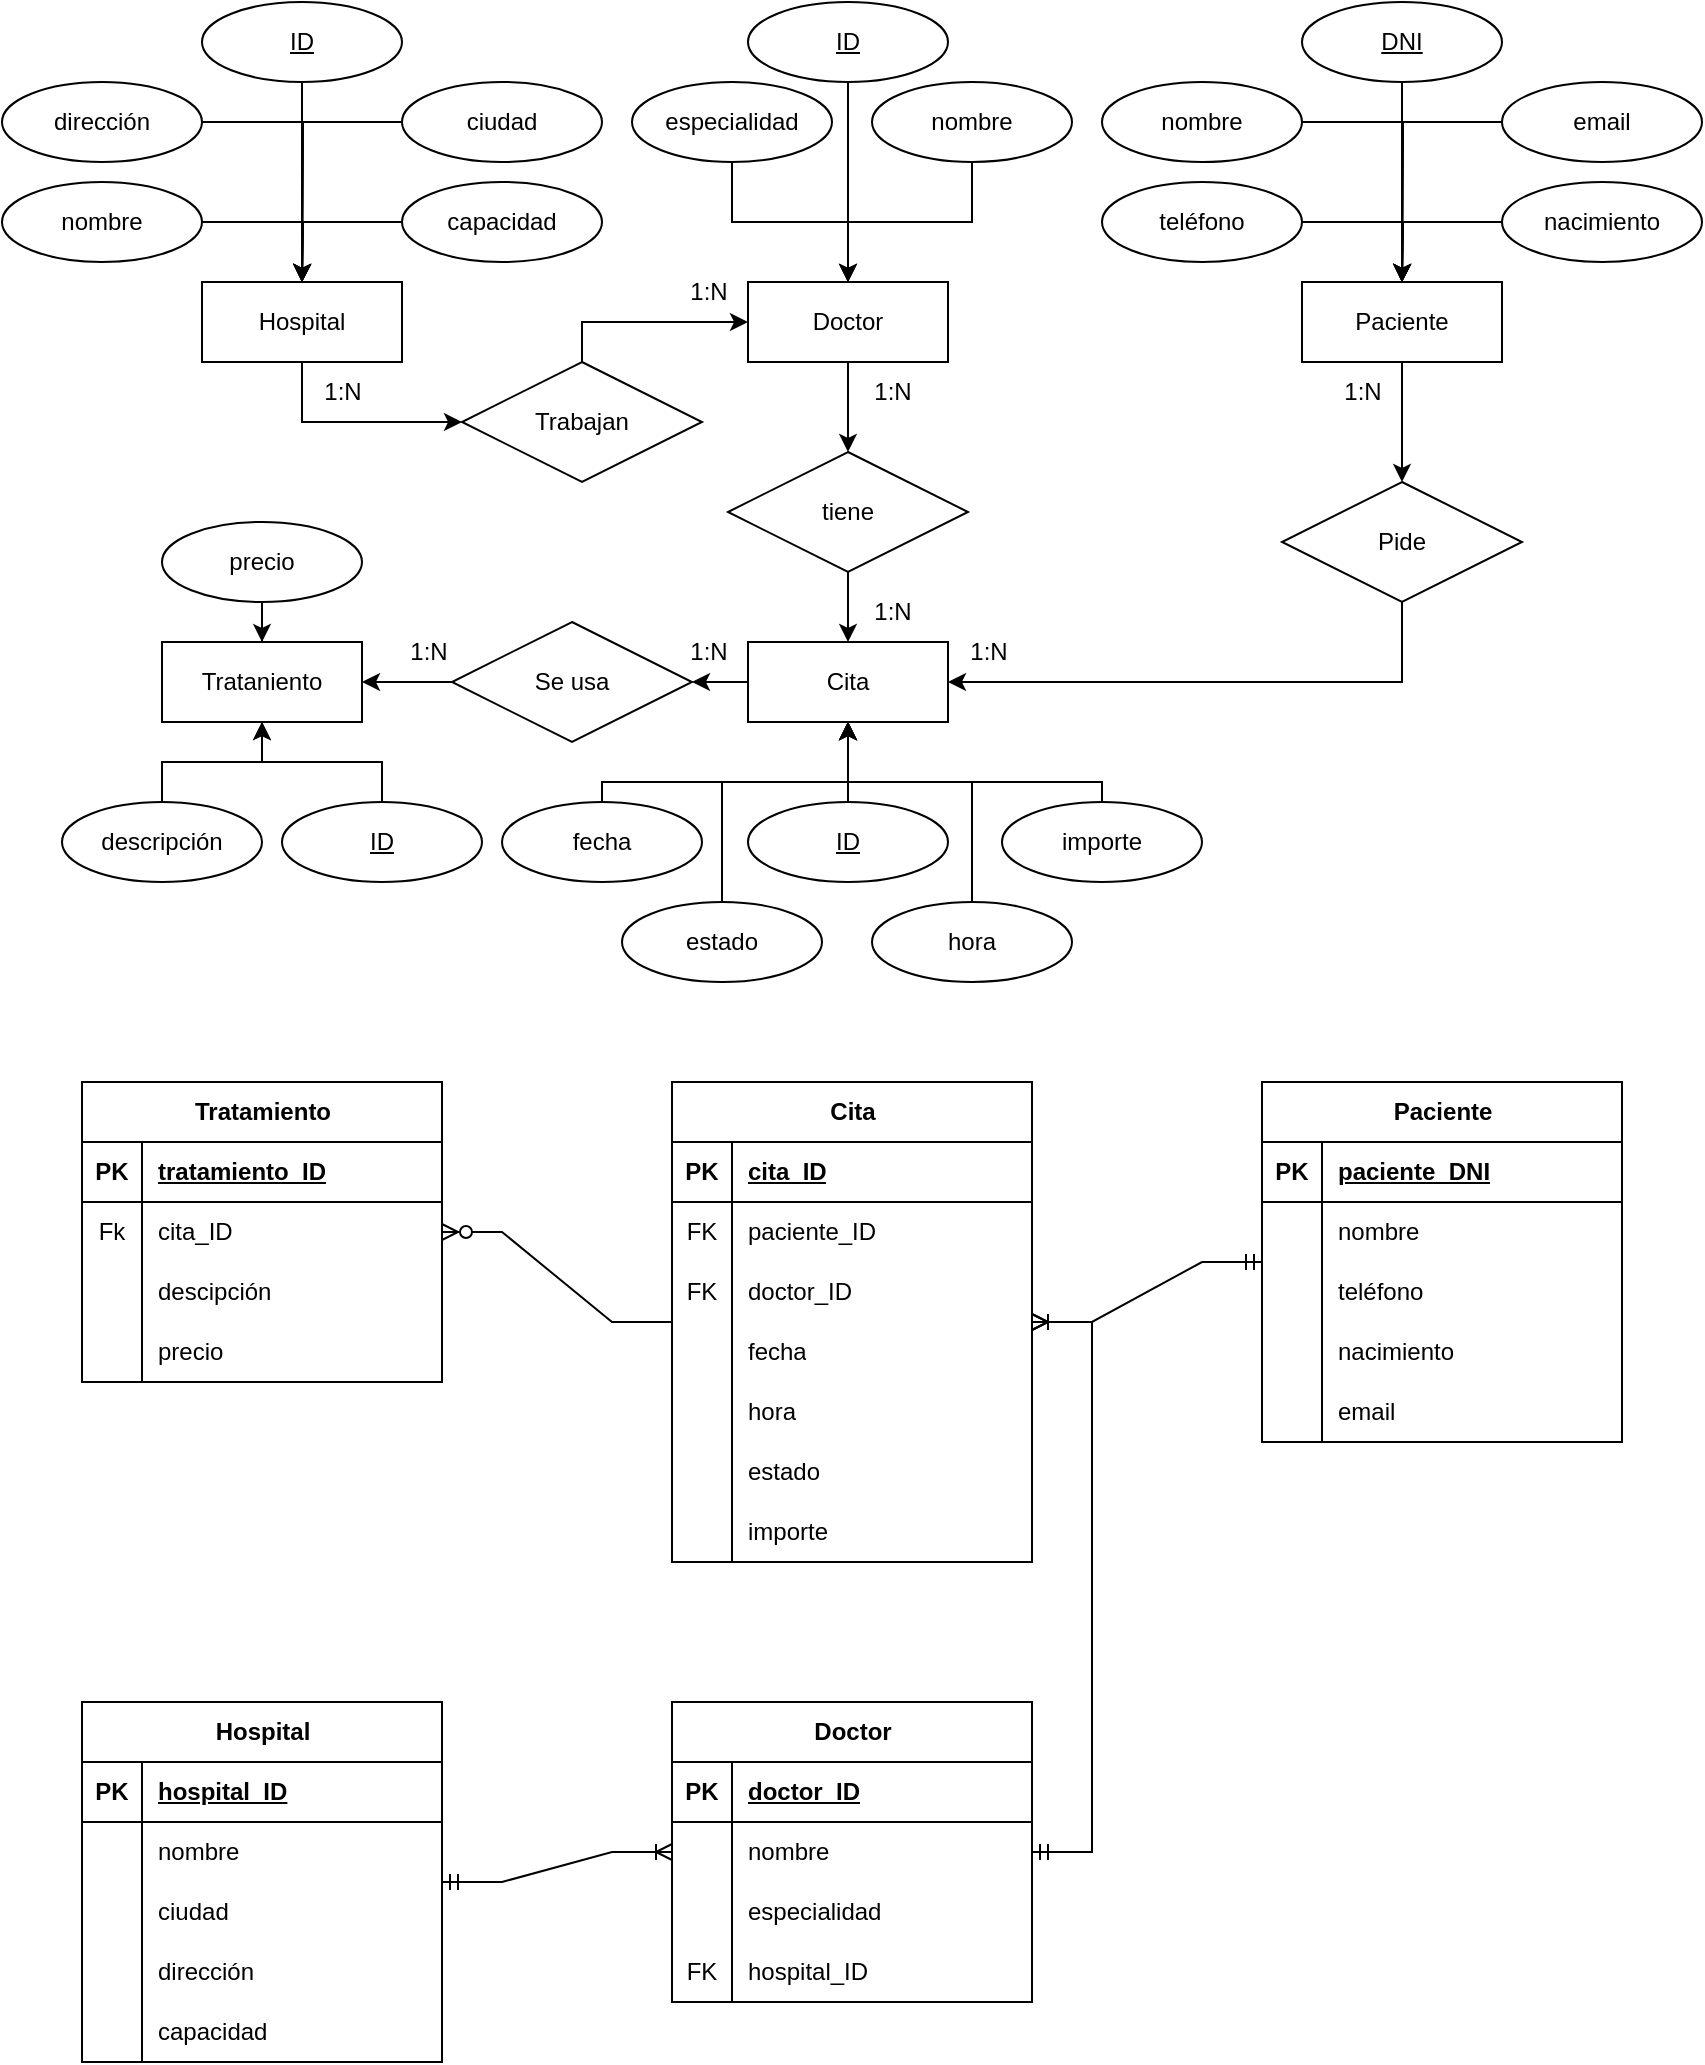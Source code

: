 <mxfile version="26.1.3">
  <diagram name="Page-1" id="IZyZ7xlEYgbQay3evwRT">
    <mxGraphModel dx="1434" dy="902" grid="1" gridSize="10" guides="1" tooltips="1" connect="1" arrows="1" fold="1" page="1" pageScale="1" pageWidth="850" pageHeight="1100" math="0" shadow="0">
      <root>
        <mxCell id="0" />
        <mxCell id="1" parent="0" />
        <mxCell id="gUEw2l19a9GKQYW1JDXM-43" style="edgeStyle=orthogonalEdgeStyle;rounded=0;orthogonalLoop=1;jettySize=auto;html=1;" edge="1" parent="1" source="gUEw2l19a9GKQYW1JDXM-2" target="gUEw2l19a9GKQYW1JDXM-41">
          <mxGeometry relative="1" as="geometry">
            <Array as="points">
              <mxPoint x="150" y="230" />
            </Array>
          </mxGeometry>
        </mxCell>
        <mxCell id="gUEw2l19a9GKQYW1JDXM-2" value="Hospital" style="whiteSpace=wrap;html=1;align=center;" vertex="1" parent="1">
          <mxGeometry x="100" y="160" width="100" height="40" as="geometry" />
        </mxCell>
        <mxCell id="gUEw2l19a9GKQYW1JDXM-13" style="edgeStyle=orthogonalEdgeStyle;rounded=0;orthogonalLoop=1;jettySize=auto;html=1;" edge="1" parent="1" source="gUEw2l19a9GKQYW1JDXM-5">
          <mxGeometry relative="1" as="geometry">
            <mxPoint x="150" y="160" as="targetPoint" />
          </mxGeometry>
        </mxCell>
        <mxCell id="gUEw2l19a9GKQYW1JDXM-5" value="capacidad" style="ellipse;whiteSpace=wrap;html=1;align=center;" vertex="1" parent="1">
          <mxGeometry x="200" y="110" width="100" height="40" as="geometry" />
        </mxCell>
        <mxCell id="gUEw2l19a9GKQYW1JDXM-11" style="edgeStyle=orthogonalEdgeStyle;rounded=0;orthogonalLoop=1;jettySize=auto;html=1;" edge="1" parent="1" source="gUEw2l19a9GKQYW1JDXM-6">
          <mxGeometry relative="1" as="geometry">
            <mxPoint x="150" y="160" as="targetPoint" />
          </mxGeometry>
        </mxCell>
        <mxCell id="gUEw2l19a9GKQYW1JDXM-6" value="dirección" style="ellipse;whiteSpace=wrap;html=1;align=center;" vertex="1" parent="1">
          <mxGeometry y="60" width="100" height="40" as="geometry" />
        </mxCell>
        <mxCell id="gUEw2l19a9GKQYW1JDXM-14" style="edgeStyle=orthogonalEdgeStyle;rounded=0;orthogonalLoop=1;jettySize=auto;html=1;" edge="1" parent="1" source="gUEw2l19a9GKQYW1JDXM-7">
          <mxGeometry relative="1" as="geometry">
            <mxPoint x="150" y="160" as="targetPoint" />
          </mxGeometry>
        </mxCell>
        <mxCell id="gUEw2l19a9GKQYW1JDXM-7" value="ciudad" style="ellipse;whiteSpace=wrap;html=1;align=center;" vertex="1" parent="1">
          <mxGeometry x="200" y="60" width="100" height="40" as="geometry" />
        </mxCell>
        <mxCell id="gUEw2l19a9GKQYW1JDXM-9" style="edgeStyle=orthogonalEdgeStyle;rounded=0;orthogonalLoop=1;jettySize=auto;html=1;" edge="1" parent="1" source="gUEw2l19a9GKQYW1JDXM-8" target="gUEw2l19a9GKQYW1JDXM-2">
          <mxGeometry relative="1" as="geometry" />
        </mxCell>
        <mxCell id="gUEw2l19a9GKQYW1JDXM-8" value="ID" style="ellipse;whiteSpace=wrap;html=1;align=center;fontStyle=4;" vertex="1" parent="1">
          <mxGeometry x="100" y="20" width="100" height="40" as="geometry" />
        </mxCell>
        <mxCell id="gUEw2l19a9GKQYW1JDXM-12" style="edgeStyle=orthogonalEdgeStyle;rounded=0;orthogonalLoop=1;jettySize=auto;html=1;" edge="1" parent="1" source="gUEw2l19a9GKQYW1JDXM-10">
          <mxGeometry relative="1" as="geometry">
            <mxPoint x="150" y="160" as="targetPoint" />
          </mxGeometry>
        </mxCell>
        <mxCell id="gUEw2l19a9GKQYW1JDXM-10" value="nombre" style="ellipse;whiteSpace=wrap;html=1;align=center;" vertex="1" parent="1">
          <mxGeometry y="110" width="100" height="40" as="geometry" />
        </mxCell>
        <mxCell id="gUEw2l19a9GKQYW1JDXM-110" style="edgeStyle=orthogonalEdgeStyle;rounded=0;orthogonalLoop=1;jettySize=auto;html=1;" edge="1" parent="1" source="gUEw2l19a9GKQYW1JDXM-15" target="gUEw2l19a9GKQYW1JDXM-96">
          <mxGeometry relative="1" as="geometry" />
        </mxCell>
        <mxCell id="gUEw2l19a9GKQYW1JDXM-15" value="Doctor" style="whiteSpace=wrap;html=1;align=center;" vertex="1" parent="1">
          <mxGeometry x="373" y="160" width="100" height="40" as="geometry" />
        </mxCell>
        <mxCell id="gUEw2l19a9GKQYW1JDXM-19" style="edgeStyle=orthogonalEdgeStyle;rounded=0;orthogonalLoop=1;jettySize=auto;html=1;" edge="1" parent="1" source="gUEw2l19a9GKQYW1JDXM-16" target="gUEw2l19a9GKQYW1JDXM-15">
          <mxGeometry relative="1" as="geometry" />
        </mxCell>
        <mxCell id="gUEw2l19a9GKQYW1JDXM-16" value="ID" style="ellipse;whiteSpace=wrap;html=1;align=center;fontStyle=4;" vertex="1" parent="1">
          <mxGeometry x="373" y="20" width="100" height="40" as="geometry" />
        </mxCell>
        <mxCell id="gUEw2l19a9GKQYW1JDXM-18" style="edgeStyle=orthogonalEdgeStyle;rounded=0;orthogonalLoop=1;jettySize=auto;html=1;" edge="1" parent="1" source="gUEw2l19a9GKQYW1JDXM-17" target="gUEw2l19a9GKQYW1JDXM-15">
          <mxGeometry relative="1" as="geometry" />
        </mxCell>
        <mxCell id="gUEw2l19a9GKQYW1JDXM-17" value="especialidad" style="ellipse;whiteSpace=wrap;html=1;align=center;" vertex="1" parent="1">
          <mxGeometry x="315" y="60" width="100" height="40" as="geometry" />
        </mxCell>
        <mxCell id="gUEw2l19a9GKQYW1JDXM-80" style="edgeStyle=orthogonalEdgeStyle;rounded=0;orthogonalLoop=1;jettySize=auto;html=1;" edge="1" parent="1" source="gUEw2l19a9GKQYW1JDXM-20" target="gUEw2l19a9GKQYW1JDXM-79">
          <mxGeometry relative="1" as="geometry" />
        </mxCell>
        <mxCell id="gUEw2l19a9GKQYW1JDXM-20" value="Paciente" style="whiteSpace=wrap;html=1;align=center;" vertex="1" parent="1">
          <mxGeometry x="650" y="160" width="100" height="40" as="geometry" />
        </mxCell>
        <mxCell id="gUEw2l19a9GKQYW1JDXM-27" style="edgeStyle=orthogonalEdgeStyle;rounded=0;orthogonalLoop=1;jettySize=auto;html=1;" edge="1" parent="1" source="gUEw2l19a9GKQYW1JDXM-21" target="gUEw2l19a9GKQYW1JDXM-20">
          <mxGeometry relative="1" as="geometry" />
        </mxCell>
        <mxCell id="gUEw2l19a9GKQYW1JDXM-21" value="DNI" style="ellipse;whiteSpace=wrap;html=1;align=center;fontStyle=4;" vertex="1" parent="1">
          <mxGeometry x="650" y="20" width="100" height="40" as="geometry" />
        </mxCell>
        <mxCell id="gUEw2l19a9GKQYW1JDXM-28" style="edgeStyle=orthogonalEdgeStyle;rounded=0;orthogonalLoop=1;jettySize=auto;html=1;" edge="1" parent="1" source="gUEw2l19a9GKQYW1JDXM-23">
          <mxGeometry relative="1" as="geometry">
            <mxPoint x="700" y="160" as="targetPoint" />
          </mxGeometry>
        </mxCell>
        <mxCell id="gUEw2l19a9GKQYW1JDXM-23" value="nombre" style="ellipse;whiteSpace=wrap;html=1;align=center;" vertex="1" parent="1">
          <mxGeometry x="550" y="60" width="100" height="40" as="geometry" />
        </mxCell>
        <mxCell id="gUEw2l19a9GKQYW1JDXM-30" style="edgeStyle=orthogonalEdgeStyle;rounded=0;orthogonalLoop=1;jettySize=auto;html=1;" edge="1" parent="1" source="gUEw2l19a9GKQYW1JDXM-24">
          <mxGeometry relative="1" as="geometry">
            <mxPoint x="700" y="160" as="targetPoint" />
          </mxGeometry>
        </mxCell>
        <mxCell id="gUEw2l19a9GKQYW1JDXM-24" value="teléfono" style="ellipse;whiteSpace=wrap;html=1;align=center;" vertex="1" parent="1">
          <mxGeometry x="550" y="110" width="100" height="40" as="geometry" />
        </mxCell>
        <mxCell id="gUEw2l19a9GKQYW1JDXM-32" style="edgeStyle=orthogonalEdgeStyle;rounded=0;orthogonalLoop=1;jettySize=auto;html=1;" edge="1" parent="1" source="gUEw2l19a9GKQYW1JDXM-25">
          <mxGeometry relative="1" as="geometry">
            <mxPoint x="700" y="160" as="targetPoint" />
          </mxGeometry>
        </mxCell>
        <mxCell id="gUEw2l19a9GKQYW1JDXM-25" value="email" style="ellipse;whiteSpace=wrap;html=1;align=center;" vertex="1" parent="1">
          <mxGeometry x="750" y="60" width="100" height="40" as="geometry" />
        </mxCell>
        <mxCell id="gUEw2l19a9GKQYW1JDXM-31" style="edgeStyle=orthogonalEdgeStyle;rounded=0;orthogonalLoop=1;jettySize=auto;html=1;" edge="1" parent="1" source="gUEw2l19a9GKQYW1JDXM-26">
          <mxGeometry relative="1" as="geometry">
            <mxPoint x="700" y="160" as="targetPoint" />
          </mxGeometry>
        </mxCell>
        <mxCell id="gUEw2l19a9GKQYW1JDXM-26" value="nacimiento" style="ellipse;whiteSpace=wrap;html=1;align=center;" vertex="1" parent="1">
          <mxGeometry x="750" y="110" width="100" height="40" as="geometry" />
        </mxCell>
        <mxCell id="gUEw2l19a9GKQYW1JDXM-36" value="1:N" style="text;html=1;align=center;verticalAlign=middle;resizable=0;points=[];autosize=1;strokeColor=none;fillColor=none;" vertex="1" parent="1">
          <mxGeometry x="660" y="200" width="40" height="30" as="geometry" />
        </mxCell>
        <mxCell id="gUEw2l19a9GKQYW1JDXM-37" value="1:N" style="text;html=1;align=center;verticalAlign=middle;resizable=0;points=[];autosize=1;strokeColor=none;fillColor=none;" vertex="1" parent="1">
          <mxGeometry x="425" y="200" width="40" height="30" as="geometry" />
        </mxCell>
        <mxCell id="gUEw2l19a9GKQYW1JDXM-44" style="edgeStyle=orthogonalEdgeStyle;rounded=0;orthogonalLoop=1;jettySize=auto;html=1;" edge="1" parent="1" source="gUEw2l19a9GKQYW1JDXM-41" target="gUEw2l19a9GKQYW1JDXM-15">
          <mxGeometry relative="1" as="geometry">
            <Array as="points">
              <mxPoint x="290" y="180" />
            </Array>
          </mxGeometry>
        </mxCell>
        <mxCell id="gUEw2l19a9GKQYW1JDXM-41" value="Trabajan" style="shape=rhombus;perimeter=rhombusPerimeter;whiteSpace=wrap;html=1;align=center;" vertex="1" parent="1">
          <mxGeometry x="230" y="200" width="120" height="60" as="geometry" />
        </mxCell>
        <mxCell id="gUEw2l19a9GKQYW1JDXM-45" value="1:N" style="text;html=1;align=center;verticalAlign=middle;resizable=0;points=[];autosize=1;strokeColor=none;fillColor=none;" vertex="1" parent="1">
          <mxGeometry x="150" y="200" width="40" height="30" as="geometry" />
        </mxCell>
        <mxCell id="gUEw2l19a9GKQYW1JDXM-46" value="1:N" style="text;html=1;align=center;verticalAlign=middle;resizable=0;points=[];autosize=1;strokeColor=none;fillColor=none;" vertex="1" parent="1">
          <mxGeometry x="333" y="150" width="40" height="30" as="geometry" />
        </mxCell>
        <mxCell id="gUEw2l19a9GKQYW1JDXM-105" style="edgeStyle=orthogonalEdgeStyle;rounded=0;orthogonalLoop=1;jettySize=auto;html=1;" edge="1" parent="1" source="gUEw2l19a9GKQYW1JDXM-47" target="gUEw2l19a9GKQYW1JDXM-62">
          <mxGeometry relative="1" as="geometry">
            <Array as="points">
              <mxPoint x="300" y="410" />
              <mxPoint x="423" y="410" />
            </Array>
          </mxGeometry>
        </mxCell>
        <mxCell id="gUEw2l19a9GKQYW1JDXM-47" value="fecha" style="ellipse;whiteSpace=wrap;html=1;align=center;" vertex="1" parent="1">
          <mxGeometry x="250" y="420.0" width="100" height="40" as="geometry" />
        </mxCell>
        <mxCell id="gUEw2l19a9GKQYW1JDXM-107" style="edgeStyle=orthogonalEdgeStyle;rounded=0;orthogonalLoop=1;jettySize=auto;html=1;" edge="1" parent="1" source="gUEw2l19a9GKQYW1JDXM-51" target="gUEw2l19a9GKQYW1JDXM-62">
          <mxGeometry relative="1" as="geometry">
            <Array as="points">
              <mxPoint x="485" y="410" />
              <mxPoint x="423" y="410" />
            </Array>
          </mxGeometry>
        </mxCell>
        <mxCell id="gUEw2l19a9GKQYW1JDXM-51" value="hora" style="ellipse;whiteSpace=wrap;html=1;align=center;" vertex="1" parent="1">
          <mxGeometry x="435" y="470.0" width="100" height="40" as="geometry" />
        </mxCell>
        <mxCell id="gUEw2l19a9GKQYW1JDXM-108" style="edgeStyle=orthogonalEdgeStyle;rounded=0;orthogonalLoop=1;jettySize=auto;html=1;" edge="1" parent="1" source="gUEw2l19a9GKQYW1JDXM-53" target="gUEw2l19a9GKQYW1JDXM-62">
          <mxGeometry relative="1" as="geometry">
            <Array as="points">
              <mxPoint x="360" y="410" />
              <mxPoint x="423" y="410" />
            </Array>
          </mxGeometry>
        </mxCell>
        <mxCell id="gUEw2l19a9GKQYW1JDXM-53" value="estado" style="ellipse;whiteSpace=wrap;html=1;align=center;" vertex="1" parent="1">
          <mxGeometry x="310" y="470.0" width="100" height="40" as="geometry" />
        </mxCell>
        <mxCell id="gUEw2l19a9GKQYW1JDXM-104" style="edgeStyle=orthogonalEdgeStyle;rounded=0;orthogonalLoop=1;jettySize=auto;html=1;" edge="1" parent="1" source="gUEw2l19a9GKQYW1JDXM-55" target="gUEw2l19a9GKQYW1JDXM-62">
          <mxGeometry relative="1" as="geometry" />
        </mxCell>
        <mxCell id="gUEw2l19a9GKQYW1JDXM-55" value="ID" style="ellipse;whiteSpace=wrap;html=1;align=center;fontStyle=4;" vertex="1" parent="1">
          <mxGeometry x="373" y="420.0" width="100" height="40" as="geometry" />
        </mxCell>
        <mxCell id="gUEw2l19a9GKQYW1JDXM-106" style="edgeStyle=orthogonalEdgeStyle;rounded=0;orthogonalLoop=1;jettySize=auto;html=1;" edge="1" parent="1" source="gUEw2l19a9GKQYW1JDXM-56" target="gUEw2l19a9GKQYW1JDXM-62">
          <mxGeometry relative="1" as="geometry">
            <Array as="points">
              <mxPoint x="550" y="410" />
              <mxPoint x="423" y="410" />
            </Array>
          </mxGeometry>
        </mxCell>
        <mxCell id="gUEw2l19a9GKQYW1JDXM-56" value="importe" style="ellipse;whiteSpace=wrap;html=1;align=center;" vertex="1" parent="1">
          <mxGeometry x="500" y="420.0" width="100" height="40" as="geometry" />
        </mxCell>
        <mxCell id="gUEw2l19a9GKQYW1JDXM-87" style="edgeStyle=orthogonalEdgeStyle;rounded=0;orthogonalLoop=1;jettySize=auto;html=1;entryX=1;entryY=0.5;entryDx=0;entryDy=0;" edge="1" parent="1" source="gUEw2l19a9GKQYW1JDXM-62" target="gUEw2l19a9GKQYW1JDXM-86">
          <mxGeometry relative="1" as="geometry" />
        </mxCell>
        <mxCell id="gUEw2l19a9GKQYW1JDXM-62" value="Cita" style="whiteSpace=wrap;html=1;align=center;" vertex="1" parent="1">
          <mxGeometry x="373" y="340.0" width="100" height="40" as="geometry" />
        </mxCell>
        <mxCell id="gUEw2l19a9GKQYW1JDXM-68" style="edgeStyle=orthogonalEdgeStyle;rounded=0;orthogonalLoop=1;jettySize=auto;html=1;exitX=0.5;exitY=1;exitDx=0;exitDy=0;" edge="1" parent="1" source="gUEw2l19a9GKQYW1JDXM-53" target="gUEw2l19a9GKQYW1JDXM-53">
          <mxGeometry relative="1" as="geometry" />
        </mxCell>
        <mxCell id="gUEw2l19a9GKQYW1JDXM-73" value="Trataniento" style="whiteSpace=wrap;html=1;align=center;" vertex="1" parent="1">
          <mxGeometry x="80" y="340" width="100" height="40" as="geometry" />
        </mxCell>
        <mxCell id="gUEw2l19a9GKQYW1JDXM-77" style="edgeStyle=orthogonalEdgeStyle;rounded=0;orthogonalLoop=1;jettySize=auto;html=1;" edge="1" parent="1" source="gUEw2l19a9GKQYW1JDXM-74" target="gUEw2l19a9GKQYW1JDXM-73">
          <mxGeometry relative="1" as="geometry" />
        </mxCell>
        <mxCell id="gUEw2l19a9GKQYW1JDXM-74" value="descripción" style="ellipse;whiteSpace=wrap;html=1;align=center;" vertex="1" parent="1">
          <mxGeometry x="30" y="420" width="100" height="40" as="geometry" />
        </mxCell>
        <mxCell id="gUEw2l19a9GKQYW1JDXM-78" style="edgeStyle=orthogonalEdgeStyle;rounded=0;orthogonalLoop=1;jettySize=auto;html=1;" edge="1" parent="1" source="gUEw2l19a9GKQYW1JDXM-75" target="gUEw2l19a9GKQYW1JDXM-73">
          <mxGeometry relative="1" as="geometry" />
        </mxCell>
        <mxCell id="gUEw2l19a9GKQYW1JDXM-75" value="precio" style="ellipse;whiteSpace=wrap;html=1;align=center;" vertex="1" parent="1">
          <mxGeometry x="80" y="280" width="100" height="40" as="geometry" />
        </mxCell>
        <mxCell id="gUEw2l19a9GKQYW1JDXM-94" style="edgeStyle=orthogonalEdgeStyle;rounded=0;orthogonalLoop=1;jettySize=auto;html=1;" edge="1" parent="1" source="gUEw2l19a9GKQYW1JDXM-79" target="gUEw2l19a9GKQYW1JDXM-62">
          <mxGeometry relative="1" as="geometry">
            <Array as="points">
              <mxPoint x="700" y="360" />
            </Array>
          </mxGeometry>
        </mxCell>
        <mxCell id="gUEw2l19a9GKQYW1JDXM-79" value="Pide" style="shape=rhombus;perimeter=rhombusPerimeter;whiteSpace=wrap;html=1;align=center;" vertex="1" parent="1">
          <mxGeometry x="640" y="260" width="120" height="60" as="geometry" />
        </mxCell>
        <mxCell id="gUEw2l19a9GKQYW1JDXM-92" style="edgeStyle=orthogonalEdgeStyle;rounded=0;orthogonalLoop=1;jettySize=auto;html=1;" edge="1" parent="1" source="gUEw2l19a9GKQYW1JDXM-86" target="gUEw2l19a9GKQYW1JDXM-73">
          <mxGeometry relative="1" as="geometry" />
        </mxCell>
        <mxCell id="gUEw2l19a9GKQYW1JDXM-86" value="Se usa" style="shape=rhombus;perimeter=rhombusPerimeter;whiteSpace=wrap;html=1;align=center;" vertex="1" parent="1">
          <mxGeometry x="225" y="330" width="120" height="60" as="geometry" />
        </mxCell>
        <mxCell id="gUEw2l19a9GKQYW1JDXM-89" value="1:N" style="text;html=1;align=center;verticalAlign=middle;resizable=0;points=[];autosize=1;strokeColor=none;fillColor=none;" vertex="1" parent="1">
          <mxGeometry x="333" y="330" width="40" height="30" as="geometry" />
        </mxCell>
        <mxCell id="gUEw2l19a9GKQYW1JDXM-90" value="1:N" style="text;html=1;align=center;verticalAlign=middle;resizable=0;points=[];autosize=1;strokeColor=none;fillColor=none;" vertex="1" parent="1">
          <mxGeometry x="193" y="330" width="40" height="30" as="geometry" />
        </mxCell>
        <mxCell id="gUEw2l19a9GKQYW1JDXM-102" style="edgeStyle=orthogonalEdgeStyle;rounded=0;orthogonalLoop=1;jettySize=auto;html=1;" edge="1" parent="1" source="gUEw2l19a9GKQYW1JDXM-96" target="gUEw2l19a9GKQYW1JDXM-62">
          <mxGeometry relative="1" as="geometry" />
        </mxCell>
        <mxCell id="gUEw2l19a9GKQYW1JDXM-96" value="tiene" style="shape=rhombus;perimeter=rhombusPerimeter;whiteSpace=wrap;html=1;align=center;" vertex="1" parent="1">
          <mxGeometry x="363" y="245" width="120" height="60" as="geometry" />
        </mxCell>
        <mxCell id="gUEw2l19a9GKQYW1JDXM-100" value="1:N" style="text;html=1;align=center;verticalAlign=middle;resizable=0;points=[];autosize=1;strokeColor=none;fillColor=none;" vertex="1" parent="1">
          <mxGeometry x="425" y="310" width="40" height="30" as="geometry" />
        </mxCell>
        <mxCell id="gUEw2l19a9GKQYW1JDXM-112" value="1:N" style="text;html=1;align=center;verticalAlign=middle;resizable=0;points=[];autosize=1;strokeColor=none;fillColor=none;" vertex="1" parent="1">
          <mxGeometry x="473" y="330" width="40" height="30" as="geometry" />
        </mxCell>
        <mxCell id="gUEw2l19a9GKQYW1JDXM-113" value="Hospital" style="shape=table;startSize=30;container=1;collapsible=1;childLayout=tableLayout;fixedRows=1;rowLines=0;fontStyle=1;align=center;resizeLast=1;html=1;" vertex="1" parent="1">
          <mxGeometry x="40" y="870" width="180" height="180" as="geometry" />
        </mxCell>
        <mxCell id="gUEw2l19a9GKQYW1JDXM-114" value="" style="shape=tableRow;horizontal=0;startSize=0;swimlaneHead=0;swimlaneBody=0;fillColor=none;collapsible=0;dropTarget=0;points=[[0,0.5],[1,0.5]];portConstraint=eastwest;top=0;left=0;right=0;bottom=1;" vertex="1" parent="gUEw2l19a9GKQYW1JDXM-113">
          <mxGeometry y="30" width="180" height="30" as="geometry" />
        </mxCell>
        <mxCell id="gUEw2l19a9GKQYW1JDXM-115" value="PK" style="shape=partialRectangle;connectable=0;fillColor=none;top=0;left=0;bottom=0;right=0;fontStyle=1;overflow=hidden;whiteSpace=wrap;html=1;" vertex="1" parent="gUEw2l19a9GKQYW1JDXM-114">
          <mxGeometry width="30" height="30" as="geometry">
            <mxRectangle width="30" height="30" as="alternateBounds" />
          </mxGeometry>
        </mxCell>
        <mxCell id="gUEw2l19a9GKQYW1JDXM-116" value="hospital_ID" style="shape=partialRectangle;connectable=0;fillColor=none;top=0;left=0;bottom=0;right=0;align=left;spacingLeft=6;fontStyle=5;overflow=hidden;whiteSpace=wrap;html=1;" vertex="1" parent="gUEw2l19a9GKQYW1JDXM-114">
          <mxGeometry x="30" width="150" height="30" as="geometry">
            <mxRectangle width="150" height="30" as="alternateBounds" />
          </mxGeometry>
        </mxCell>
        <mxCell id="gUEw2l19a9GKQYW1JDXM-117" value="" style="shape=tableRow;horizontal=0;startSize=0;swimlaneHead=0;swimlaneBody=0;fillColor=none;collapsible=0;dropTarget=0;points=[[0,0.5],[1,0.5]];portConstraint=eastwest;top=0;left=0;right=0;bottom=0;" vertex="1" parent="gUEw2l19a9GKQYW1JDXM-113">
          <mxGeometry y="60" width="180" height="30" as="geometry" />
        </mxCell>
        <mxCell id="gUEw2l19a9GKQYW1JDXM-118" value="" style="shape=partialRectangle;connectable=0;fillColor=none;top=0;left=0;bottom=0;right=0;editable=1;overflow=hidden;whiteSpace=wrap;html=1;" vertex="1" parent="gUEw2l19a9GKQYW1JDXM-117">
          <mxGeometry width="30" height="30" as="geometry">
            <mxRectangle width="30" height="30" as="alternateBounds" />
          </mxGeometry>
        </mxCell>
        <mxCell id="gUEw2l19a9GKQYW1JDXM-119" value="nombre" style="shape=partialRectangle;connectable=0;fillColor=none;top=0;left=0;bottom=0;right=0;align=left;spacingLeft=6;overflow=hidden;whiteSpace=wrap;html=1;" vertex="1" parent="gUEw2l19a9GKQYW1JDXM-117">
          <mxGeometry x="30" width="150" height="30" as="geometry">
            <mxRectangle width="150" height="30" as="alternateBounds" />
          </mxGeometry>
        </mxCell>
        <mxCell id="gUEw2l19a9GKQYW1JDXM-120" value="" style="shape=tableRow;horizontal=0;startSize=0;swimlaneHead=0;swimlaneBody=0;fillColor=none;collapsible=0;dropTarget=0;points=[[0,0.5],[1,0.5]];portConstraint=eastwest;top=0;left=0;right=0;bottom=0;" vertex="1" parent="gUEw2l19a9GKQYW1JDXM-113">
          <mxGeometry y="90" width="180" height="30" as="geometry" />
        </mxCell>
        <mxCell id="gUEw2l19a9GKQYW1JDXM-121" value="" style="shape=partialRectangle;connectable=0;fillColor=none;top=0;left=0;bottom=0;right=0;editable=1;overflow=hidden;whiteSpace=wrap;html=1;" vertex="1" parent="gUEw2l19a9GKQYW1JDXM-120">
          <mxGeometry width="30" height="30" as="geometry">
            <mxRectangle width="30" height="30" as="alternateBounds" />
          </mxGeometry>
        </mxCell>
        <mxCell id="gUEw2l19a9GKQYW1JDXM-122" value="ciudad" style="shape=partialRectangle;connectable=0;fillColor=none;top=0;left=0;bottom=0;right=0;align=left;spacingLeft=6;overflow=hidden;whiteSpace=wrap;html=1;" vertex="1" parent="gUEw2l19a9GKQYW1JDXM-120">
          <mxGeometry x="30" width="150" height="30" as="geometry">
            <mxRectangle width="150" height="30" as="alternateBounds" />
          </mxGeometry>
        </mxCell>
        <mxCell id="gUEw2l19a9GKQYW1JDXM-123" value="" style="shape=tableRow;horizontal=0;startSize=0;swimlaneHead=0;swimlaneBody=0;fillColor=none;collapsible=0;dropTarget=0;points=[[0,0.5],[1,0.5]];portConstraint=eastwest;top=0;left=0;right=0;bottom=0;" vertex="1" parent="gUEw2l19a9GKQYW1JDXM-113">
          <mxGeometry y="120" width="180" height="30" as="geometry" />
        </mxCell>
        <mxCell id="gUEw2l19a9GKQYW1JDXM-124" value="" style="shape=partialRectangle;connectable=0;fillColor=none;top=0;left=0;bottom=0;right=0;editable=1;overflow=hidden;whiteSpace=wrap;html=1;" vertex="1" parent="gUEw2l19a9GKQYW1JDXM-123">
          <mxGeometry width="30" height="30" as="geometry">
            <mxRectangle width="30" height="30" as="alternateBounds" />
          </mxGeometry>
        </mxCell>
        <mxCell id="gUEw2l19a9GKQYW1JDXM-125" value="dirección" style="shape=partialRectangle;connectable=0;fillColor=none;top=0;left=0;bottom=0;right=0;align=left;spacingLeft=6;overflow=hidden;whiteSpace=wrap;html=1;" vertex="1" parent="gUEw2l19a9GKQYW1JDXM-123">
          <mxGeometry x="30" width="150" height="30" as="geometry">
            <mxRectangle width="150" height="30" as="alternateBounds" />
          </mxGeometry>
        </mxCell>
        <mxCell id="gUEw2l19a9GKQYW1JDXM-183" style="shape=tableRow;horizontal=0;startSize=0;swimlaneHead=0;swimlaneBody=0;fillColor=none;collapsible=0;dropTarget=0;points=[[0,0.5],[1,0.5]];portConstraint=eastwest;top=0;left=0;right=0;bottom=0;" vertex="1" parent="gUEw2l19a9GKQYW1JDXM-113">
          <mxGeometry y="150" width="180" height="30" as="geometry" />
        </mxCell>
        <mxCell id="gUEw2l19a9GKQYW1JDXM-184" style="shape=partialRectangle;connectable=0;fillColor=none;top=0;left=0;bottom=0;right=0;editable=1;overflow=hidden;whiteSpace=wrap;html=1;" vertex="1" parent="gUEw2l19a9GKQYW1JDXM-183">
          <mxGeometry width="30" height="30" as="geometry">
            <mxRectangle width="30" height="30" as="alternateBounds" />
          </mxGeometry>
        </mxCell>
        <mxCell id="gUEw2l19a9GKQYW1JDXM-185" value="capacidad" style="shape=partialRectangle;connectable=0;fillColor=none;top=0;left=0;bottom=0;right=0;align=left;spacingLeft=6;overflow=hidden;whiteSpace=wrap;html=1;" vertex="1" parent="gUEw2l19a9GKQYW1JDXM-183">
          <mxGeometry x="30" width="150" height="30" as="geometry">
            <mxRectangle width="150" height="30" as="alternateBounds" />
          </mxGeometry>
        </mxCell>
        <mxCell id="gUEw2l19a9GKQYW1JDXM-127" value="Doctor" style="shape=table;startSize=30;container=1;collapsible=1;childLayout=tableLayout;fixedRows=1;rowLines=0;fontStyle=1;align=center;resizeLast=1;html=1;" vertex="1" parent="1">
          <mxGeometry x="335" y="870" width="180" height="150" as="geometry" />
        </mxCell>
        <mxCell id="gUEw2l19a9GKQYW1JDXM-128" value="" style="shape=tableRow;horizontal=0;startSize=0;swimlaneHead=0;swimlaneBody=0;fillColor=none;collapsible=0;dropTarget=0;points=[[0,0.5],[1,0.5]];portConstraint=eastwest;top=0;left=0;right=0;bottom=1;" vertex="1" parent="gUEw2l19a9GKQYW1JDXM-127">
          <mxGeometry y="30" width="180" height="30" as="geometry" />
        </mxCell>
        <mxCell id="gUEw2l19a9GKQYW1JDXM-129" value="PK" style="shape=partialRectangle;connectable=0;fillColor=none;top=0;left=0;bottom=0;right=0;fontStyle=1;overflow=hidden;whiteSpace=wrap;html=1;" vertex="1" parent="gUEw2l19a9GKQYW1JDXM-128">
          <mxGeometry width="30" height="30" as="geometry">
            <mxRectangle width="30" height="30" as="alternateBounds" />
          </mxGeometry>
        </mxCell>
        <mxCell id="gUEw2l19a9GKQYW1JDXM-130" value="doctor_ID" style="shape=partialRectangle;connectable=0;fillColor=none;top=0;left=0;bottom=0;right=0;align=left;spacingLeft=6;fontStyle=5;overflow=hidden;whiteSpace=wrap;html=1;" vertex="1" parent="gUEw2l19a9GKQYW1JDXM-128">
          <mxGeometry x="30" width="150" height="30" as="geometry">
            <mxRectangle width="150" height="30" as="alternateBounds" />
          </mxGeometry>
        </mxCell>
        <mxCell id="gUEw2l19a9GKQYW1JDXM-131" value="" style="shape=tableRow;horizontal=0;startSize=0;swimlaneHead=0;swimlaneBody=0;fillColor=none;collapsible=0;dropTarget=0;points=[[0,0.5],[1,0.5]];portConstraint=eastwest;top=0;left=0;right=0;bottom=0;" vertex="1" parent="gUEw2l19a9GKQYW1JDXM-127">
          <mxGeometry y="60" width="180" height="30" as="geometry" />
        </mxCell>
        <mxCell id="gUEw2l19a9GKQYW1JDXM-132" value="" style="shape=partialRectangle;connectable=0;fillColor=none;top=0;left=0;bottom=0;right=0;editable=1;overflow=hidden;whiteSpace=wrap;html=1;" vertex="1" parent="gUEw2l19a9GKQYW1JDXM-131">
          <mxGeometry width="30" height="30" as="geometry">
            <mxRectangle width="30" height="30" as="alternateBounds" />
          </mxGeometry>
        </mxCell>
        <mxCell id="gUEw2l19a9GKQYW1JDXM-133" value="nombre" style="shape=partialRectangle;connectable=0;fillColor=none;top=0;left=0;bottom=0;right=0;align=left;spacingLeft=6;overflow=hidden;whiteSpace=wrap;html=1;" vertex="1" parent="gUEw2l19a9GKQYW1JDXM-131">
          <mxGeometry x="30" width="150" height="30" as="geometry">
            <mxRectangle width="150" height="30" as="alternateBounds" />
          </mxGeometry>
        </mxCell>
        <mxCell id="gUEw2l19a9GKQYW1JDXM-134" value="" style="shape=tableRow;horizontal=0;startSize=0;swimlaneHead=0;swimlaneBody=0;fillColor=none;collapsible=0;dropTarget=0;points=[[0,0.5],[1,0.5]];portConstraint=eastwest;top=0;left=0;right=0;bottom=0;" vertex="1" parent="gUEw2l19a9GKQYW1JDXM-127">
          <mxGeometry y="90" width="180" height="30" as="geometry" />
        </mxCell>
        <mxCell id="gUEw2l19a9GKQYW1JDXM-135" value="" style="shape=partialRectangle;connectable=0;fillColor=none;top=0;left=0;bottom=0;right=0;editable=1;overflow=hidden;whiteSpace=wrap;html=1;" vertex="1" parent="gUEw2l19a9GKQYW1JDXM-134">
          <mxGeometry width="30" height="30" as="geometry">
            <mxRectangle width="30" height="30" as="alternateBounds" />
          </mxGeometry>
        </mxCell>
        <mxCell id="gUEw2l19a9GKQYW1JDXM-136" value="especialidad" style="shape=partialRectangle;connectable=0;fillColor=none;top=0;left=0;bottom=0;right=0;align=left;spacingLeft=6;overflow=hidden;whiteSpace=wrap;html=1;" vertex="1" parent="gUEw2l19a9GKQYW1JDXM-134">
          <mxGeometry x="30" width="150" height="30" as="geometry">
            <mxRectangle width="150" height="30" as="alternateBounds" />
          </mxGeometry>
        </mxCell>
        <mxCell id="gUEw2l19a9GKQYW1JDXM-137" value="" style="shape=tableRow;horizontal=0;startSize=0;swimlaneHead=0;swimlaneBody=0;fillColor=none;collapsible=0;dropTarget=0;points=[[0,0.5],[1,0.5]];portConstraint=eastwest;top=0;left=0;right=0;bottom=0;" vertex="1" parent="gUEw2l19a9GKQYW1JDXM-127">
          <mxGeometry y="120" width="180" height="30" as="geometry" />
        </mxCell>
        <mxCell id="gUEw2l19a9GKQYW1JDXM-138" value="FK" style="shape=partialRectangle;connectable=0;fillColor=none;top=0;left=0;bottom=0;right=0;editable=1;overflow=hidden;whiteSpace=wrap;html=1;" vertex="1" parent="gUEw2l19a9GKQYW1JDXM-137">
          <mxGeometry width="30" height="30" as="geometry">
            <mxRectangle width="30" height="30" as="alternateBounds" />
          </mxGeometry>
        </mxCell>
        <mxCell id="gUEw2l19a9GKQYW1JDXM-139" value="hospital_ID" style="shape=partialRectangle;connectable=0;fillColor=none;top=0;left=0;bottom=0;right=0;align=left;spacingLeft=6;overflow=hidden;whiteSpace=wrap;html=1;" vertex="1" parent="gUEw2l19a9GKQYW1JDXM-137">
          <mxGeometry x="30" width="150" height="30" as="geometry">
            <mxRectangle width="150" height="30" as="alternateBounds" />
          </mxGeometry>
        </mxCell>
        <mxCell id="gUEw2l19a9GKQYW1JDXM-142" style="edgeStyle=orthogonalEdgeStyle;rounded=0;orthogonalLoop=1;jettySize=auto;html=1;" edge="1" parent="1" source="gUEw2l19a9GKQYW1JDXM-141" target="gUEw2l19a9GKQYW1JDXM-15">
          <mxGeometry relative="1" as="geometry" />
        </mxCell>
        <mxCell id="gUEw2l19a9GKQYW1JDXM-141" value="nombre" style="ellipse;whiteSpace=wrap;html=1;align=center;" vertex="1" parent="1">
          <mxGeometry x="435" y="60" width="100" height="40" as="geometry" />
        </mxCell>
        <mxCell id="gUEw2l19a9GKQYW1JDXM-144" value="Paciente" style="shape=table;startSize=30;container=1;collapsible=1;childLayout=tableLayout;fixedRows=1;rowLines=0;fontStyle=1;align=center;resizeLast=1;html=1;" vertex="1" parent="1">
          <mxGeometry x="630" y="560" width="180" height="180" as="geometry" />
        </mxCell>
        <mxCell id="gUEw2l19a9GKQYW1JDXM-145" value="" style="shape=tableRow;horizontal=0;startSize=0;swimlaneHead=0;swimlaneBody=0;fillColor=none;collapsible=0;dropTarget=0;points=[[0,0.5],[1,0.5]];portConstraint=eastwest;top=0;left=0;right=0;bottom=1;" vertex="1" parent="gUEw2l19a9GKQYW1JDXM-144">
          <mxGeometry y="30" width="180" height="30" as="geometry" />
        </mxCell>
        <mxCell id="gUEw2l19a9GKQYW1JDXM-146" value="PK" style="shape=partialRectangle;connectable=0;fillColor=none;top=0;left=0;bottom=0;right=0;fontStyle=1;overflow=hidden;whiteSpace=wrap;html=1;" vertex="1" parent="gUEw2l19a9GKQYW1JDXM-145">
          <mxGeometry width="30" height="30" as="geometry">
            <mxRectangle width="30" height="30" as="alternateBounds" />
          </mxGeometry>
        </mxCell>
        <mxCell id="gUEw2l19a9GKQYW1JDXM-147" value="paciente_DNI" style="shape=partialRectangle;connectable=0;fillColor=none;top=0;left=0;bottom=0;right=0;align=left;spacingLeft=6;fontStyle=5;overflow=hidden;whiteSpace=wrap;html=1;" vertex="1" parent="gUEw2l19a9GKQYW1JDXM-145">
          <mxGeometry x="30" width="150" height="30" as="geometry">
            <mxRectangle width="150" height="30" as="alternateBounds" />
          </mxGeometry>
        </mxCell>
        <mxCell id="gUEw2l19a9GKQYW1JDXM-148" value="" style="shape=tableRow;horizontal=0;startSize=0;swimlaneHead=0;swimlaneBody=0;fillColor=none;collapsible=0;dropTarget=0;points=[[0,0.5],[1,0.5]];portConstraint=eastwest;top=0;left=0;right=0;bottom=0;" vertex="1" parent="gUEw2l19a9GKQYW1JDXM-144">
          <mxGeometry y="60" width="180" height="30" as="geometry" />
        </mxCell>
        <mxCell id="gUEw2l19a9GKQYW1JDXM-149" value="" style="shape=partialRectangle;connectable=0;fillColor=none;top=0;left=0;bottom=0;right=0;editable=1;overflow=hidden;whiteSpace=wrap;html=1;" vertex="1" parent="gUEw2l19a9GKQYW1JDXM-148">
          <mxGeometry width="30" height="30" as="geometry">
            <mxRectangle width="30" height="30" as="alternateBounds" />
          </mxGeometry>
        </mxCell>
        <mxCell id="gUEw2l19a9GKQYW1JDXM-150" value="nombre" style="shape=partialRectangle;connectable=0;fillColor=none;top=0;left=0;bottom=0;right=0;align=left;spacingLeft=6;overflow=hidden;whiteSpace=wrap;html=1;" vertex="1" parent="gUEw2l19a9GKQYW1JDXM-148">
          <mxGeometry x="30" width="150" height="30" as="geometry">
            <mxRectangle width="150" height="30" as="alternateBounds" />
          </mxGeometry>
        </mxCell>
        <mxCell id="gUEw2l19a9GKQYW1JDXM-151" value="" style="shape=tableRow;horizontal=0;startSize=0;swimlaneHead=0;swimlaneBody=0;fillColor=none;collapsible=0;dropTarget=0;points=[[0,0.5],[1,0.5]];portConstraint=eastwest;top=0;left=0;right=0;bottom=0;" vertex="1" parent="gUEw2l19a9GKQYW1JDXM-144">
          <mxGeometry y="90" width="180" height="30" as="geometry" />
        </mxCell>
        <mxCell id="gUEw2l19a9GKQYW1JDXM-152" value="" style="shape=partialRectangle;connectable=0;fillColor=none;top=0;left=0;bottom=0;right=0;editable=1;overflow=hidden;whiteSpace=wrap;html=1;" vertex="1" parent="gUEw2l19a9GKQYW1JDXM-151">
          <mxGeometry width="30" height="30" as="geometry">
            <mxRectangle width="30" height="30" as="alternateBounds" />
          </mxGeometry>
        </mxCell>
        <mxCell id="gUEw2l19a9GKQYW1JDXM-153" value="teléfono" style="shape=partialRectangle;connectable=0;fillColor=none;top=0;left=0;bottom=0;right=0;align=left;spacingLeft=6;overflow=hidden;whiteSpace=wrap;html=1;" vertex="1" parent="gUEw2l19a9GKQYW1JDXM-151">
          <mxGeometry x="30" width="150" height="30" as="geometry">
            <mxRectangle width="150" height="30" as="alternateBounds" />
          </mxGeometry>
        </mxCell>
        <mxCell id="gUEw2l19a9GKQYW1JDXM-154" value="" style="shape=tableRow;horizontal=0;startSize=0;swimlaneHead=0;swimlaneBody=0;fillColor=none;collapsible=0;dropTarget=0;points=[[0,0.5],[1,0.5]];portConstraint=eastwest;top=0;left=0;right=0;bottom=0;" vertex="1" parent="gUEw2l19a9GKQYW1JDXM-144">
          <mxGeometry y="120" width="180" height="30" as="geometry" />
        </mxCell>
        <mxCell id="gUEw2l19a9GKQYW1JDXM-155" value="" style="shape=partialRectangle;connectable=0;fillColor=none;top=0;left=0;bottom=0;right=0;editable=1;overflow=hidden;whiteSpace=wrap;html=1;" vertex="1" parent="gUEw2l19a9GKQYW1JDXM-154">
          <mxGeometry width="30" height="30" as="geometry">
            <mxRectangle width="30" height="30" as="alternateBounds" />
          </mxGeometry>
        </mxCell>
        <mxCell id="gUEw2l19a9GKQYW1JDXM-156" value="nacimiento" style="shape=partialRectangle;connectable=0;fillColor=none;top=0;left=0;bottom=0;right=0;align=left;spacingLeft=6;overflow=hidden;whiteSpace=wrap;html=1;" vertex="1" parent="gUEw2l19a9GKQYW1JDXM-154">
          <mxGeometry x="30" width="150" height="30" as="geometry">
            <mxRectangle width="150" height="30" as="alternateBounds" />
          </mxGeometry>
        </mxCell>
        <mxCell id="gUEw2l19a9GKQYW1JDXM-180" style="shape=tableRow;horizontal=0;startSize=0;swimlaneHead=0;swimlaneBody=0;fillColor=none;collapsible=0;dropTarget=0;points=[[0,0.5],[1,0.5]];portConstraint=eastwest;top=0;left=0;right=0;bottom=0;" vertex="1" parent="gUEw2l19a9GKQYW1JDXM-144">
          <mxGeometry y="150" width="180" height="30" as="geometry" />
        </mxCell>
        <mxCell id="gUEw2l19a9GKQYW1JDXM-181" style="shape=partialRectangle;connectable=0;fillColor=none;top=0;left=0;bottom=0;right=0;editable=1;overflow=hidden;whiteSpace=wrap;html=1;" vertex="1" parent="gUEw2l19a9GKQYW1JDXM-180">
          <mxGeometry width="30" height="30" as="geometry">
            <mxRectangle width="30" height="30" as="alternateBounds" />
          </mxGeometry>
        </mxCell>
        <mxCell id="gUEw2l19a9GKQYW1JDXM-182" value="email" style="shape=partialRectangle;connectable=0;fillColor=none;top=0;left=0;bottom=0;right=0;align=left;spacingLeft=6;overflow=hidden;whiteSpace=wrap;html=1;" vertex="1" parent="gUEw2l19a9GKQYW1JDXM-180">
          <mxGeometry x="30" width="150" height="30" as="geometry">
            <mxRectangle width="150" height="30" as="alternateBounds" />
          </mxGeometry>
        </mxCell>
        <mxCell id="gUEw2l19a9GKQYW1JDXM-186" value="Cita" style="shape=table;startSize=30;container=1;collapsible=1;childLayout=tableLayout;fixedRows=1;rowLines=0;fontStyle=1;align=center;resizeLast=1;html=1;" vertex="1" parent="1">
          <mxGeometry x="335" y="560" width="180" height="240" as="geometry" />
        </mxCell>
        <mxCell id="gUEw2l19a9GKQYW1JDXM-187" value="" style="shape=tableRow;horizontal=0;startSize=0;swimlaneHead=0;swimlaneBody=0;fillColor=none;collapsible=0;dropTarget=0;points=[[0,0.5],[1,0.5]];portConstraint=eastwest;top=0;left=0;right=0;bottom=1;" vertex="1" parent="gUEw2l19a9GKQYW1JDXM-186">
          <mxGeometry y="30" width="180" height="30" as="geometry" />
        </mxCell>
        <mxCell id="gUEw2l19a9GKQYW1JDXM-188" value="PK" style="shape=partialRectangle;connectable=0;fillColor=none;top=0;left=0;bottom=0;right=0;fontStyle=1;overflow=hidden;whiteSpace=wrap;html=1;" vertex="1" parent="gUEw2l19a9GKQYW1JDXM-187">
          <mxGeometry width="30" height="30" as="geometry">
            <mxRectangle width="30" height="30" as="alternateBounds" />
          </mxGeometry>
        </mxCell>
        <mxCell id="gUEw2l19a9GKQYW1JDXM-189" value="cita_ID" style="shape=partialRectangle;connectable=0;fillColor=none;top=0;left=0;bottom=0;right=0;align=left;spacingLeft=6;fontStyle=5;overflow=hidden;whiteSpace=wrap;html=1;" vertex="1" parent="gUEw2l19a9GKQYW1JDXM-187">
          <mxGeometry x="30" width="150" height="30" as="geometry">
            <mxRectangle width="150" height="30" as="alternateBounds" />
          </mxGeometry>
        </mxCell>
        <mxCell id="gUEw2l19a9GKQYW1JDXM-190" value="" style="shape=tableRow;horizontal=0;startSize=0;swimlaneHead=0;swimlaneBody=0;fillColor=none;collapsible=0;dropTarget=0;points=[[0,0.5],[1,0.5]];portConstraint=eastwest;top=0;left=0;right=0;bottom=0;" vertex="1" parent="gUEw2l19a9GKQYW1JDXM-186">
          <mxGeometry y="60" width="180" height="30" as="geometry" />
        </mxCell>
        <mxCell id="gUEw2l19a9GKQYW1JDXM-191" value="FK" style="shape=partialRectangle;connectable=0;fillColor=none;top=0;left=0;bottom=0;right=0;editable=1;overflow=hidden;whiteSpace=wrap;html=1;" vertex="1" parent="gUEw2l19a9GKQYW1JDXM-190">
          <mxGeometry width="30" height="30" as="geometry">
            <mxRectangle width="30" height="30" as="alternateBounds" />
          </mxGeometry>
        </mxCell>
        <mxCell id="gUEw2l19a9GKQYW1JDXM-192" value="paciente_ID" style="shape=partialRectangle;connectable=0;fillColor=none;top=0;left=0;bottom=0;right=0;align=left;spacingLeft=6;overflow=hidden;whiteSpace=wrap;html=1;" vertex="1" parent="gUEw2l19a9GKQYW1JDXM-190">
          <mxGeometry x="30" width="150" height="30" as="geometry">
            <mxRectangle width="150" height="30" as="alternateBounds" />
          </mxGeometry>
        </mxCell>
        <mxCell id="gUEw2l19a9GKQYW1JDXM-193" value="" style="shape=tableRow;horizontal=0;startSize=0;swimlaneHead=0;swimlaneBody=0;fillColor=none;collapsible=0;dropTarget=0;points=[[0,0.5],[1,0.5]];portConstraint=eastwest;top=0;left=0;right=0;bottom=0;" vertex="1" parent="gUEw2l19a9GKQYW1JDXM-186">
          <mxGeometry y="90" width="180" height="30" as="geometry" />
        </mxCell>
        <mxCell id="gUEw2l19a9GKQYW1JDXM-194" value="FK" style="shape=partialRectangle;connectable=0;fillColor=none;top=0;left=0;bottom=0;right=0;editable=1;overflow=hidden;whiteSpace=wrap;html=1;" vertex="1" parent="gUEw2l19a9GKQYW1JDXM-193">
          <mxGeometry width="30" height="30" as="geometry">
            <mxRectangle width="30" height="30" as="alternateBounds" />
          </mxGeometry>
        </mxCell>
        <mxCell id="gUEw2l19a9GKQYW1JDXM-195" value="doctor_ID" style="shape=partialRectangle;connectable=0;fillColor=none;top=0;left=0;bottom=0;right=0;align=left;spacingLeft=6;overflow=hidden;whiteSpace=wrap;html=1;" vertex="1" parent="gUEw2l19a9GKQYW1JDXM-193">
          <mxGeometry x="30" width="150" height="30" as="geometry">
            <mxRectangle width="150" height="30" as="alternateBounds" />
          </mxGeometry>
        </mxCell>
        <mxCell id="gUEw2l19a9GKQYW1JDXM-196" value="" style="shape=tableRow;horizontal=0;startSize=0;swimlaneHead=0;swimlaneBody=0;fillColor=none;collapsible=0;dropTarget=0;points=[[0,0.5],[1,0.5]];portConstraint=eastwest;top=0;left=0;right=0;bottom=0;" vertex="1" parent="gUEw2l19a9GKQYW1JDXM-186">
          <mxGeometry y="120" width="180" height="30" as="geometry" />
        </mxCell>
        <mxCell id="gUEw2l19a9GKQYW1JDXM-197" value="" style="shape=partialRectangle;connectable=0;fillColor=none;top=0;left=0;bottom=0;right=0;editable=1;overflow=hidden;whiteSpace=wrap;html=1;" vertex="1" parent="gUEw2l19a9GKQYW1JDXM-196">
          <mxGeometry width="30" height="30" as="geometry">
            <mxRectangle width="30" height="30" as="alternateBounds" />
          </mxGeometry>
        </mxCell>
        <mxCell id="gUEw2l19a9GKQYW1JDXM-198" value="fecha" style="shape=partialRectangle;connectable=0;fillColor=none;top=0;left=0;bottom=0;right=0;align=left;spacingLeft=6;overflow=hidden;whiteSpace=wrap;html=1;" vertex="1" parent="gUEw2l19a9GKQYW1JDXM-196">
          <mxGeometry x="30" width="150" height="30" as="geometry">
            <mxRectangle width="150" height="30" as="alternateBounds" />
          </mxGeometry>
        </mxCell>
        <mxCell id="gUEw2l19a9GKQYW1JDXM-199" style="shape=tableRow;horizontal=0;startSize=0;swimlaneHead=0;swimlaneBody=0;fillColor=none;collapsible=0;dropTarget=0;points=[[0,0.5],[1,0.5]];portConstraint=eastwest;top=0;left=0;right=0;bottom=0;" vertex="1" parent="gUEw2l19a9GKQYW1JDXM-186">
          <mxGeometry y="150" width="180" height="30" as="geometry" />
        </mxCell>
        <mxCell id="gUEw2l19a9GKQYW1JDXM-200" style="shape=partialRectangle;connectable=0;fillColor=none;top=0;left=0;bottom=0;right=0;editable=1;overflow=hidden;whiteSpace=wrap;html=1;" vertex="1" parent="gUEw2l19a9GKQYW1JDXM-199">
          <mxGeometry width="30" height="30" as="geometry">
            <mxRectangle width="30" height="30" as="alternateBounds" />
          </mxGeometry>
        </mxCell>
        <mxCell id="gUEw2l19a9GKQYW1JDXM-201" value="hora" style="shape=partialRectangle;connectable=0;fillColor=none;top=0;left=0;bottom=0;right=0;align=left;spacingLeft=6;overflow=hidden;whiteSpace=wrap;html=1;" vertex="1" parent="gUEw2l19a9GKQYW1JDXM-199">
          <mxGeometry x="30" width="150" height="30" as="geometry">
            <mxRectangle width="150" height="30" as="alternateBounds" />
          </mxGeometry>
        </mxCell>
        <mxCell id="gUEw2l19a9GKQYW1JDXM-216" style="shape=tableRow;horizontal=0;startSize=0;swimlaneHead=0;swimlaneBody=0;fillColor=none;collapsible=0;dropTarget=0;points=[[0,0.5],[1,0.5]];portConstraint=eastwest;top=0;left=0;right=0;bottom=0;" vertex="1" parent="gUEw2l19a9GKQYW1JDXM-186">
          <mxGeometry y="180" width="180" height="30" as="geometry" />
        </mxCell>
        <mxCell id="gUEw2l19a9GKQYW1JDXM-217" style="shape=partialRectangle;connectable=0;fillColor=none;top=0;left=0;bottom=0;right=0;editable=1;overflow=hidden;whiteSpace=wrap;html=1;" vertex="1" parent="gUEw2l19a9GKQYW1JDXM-216">
          <mxGeometry width="30" height="30" as="geometry">
            <mxRectangle width="30" height="30" as="alternateBounds" />
          </mxGeometry>
        </mxCell>
        <mxCell id="gUEw2l19a9GKQYW1JDXM-218" value="estado" style="shape=partialRectangle;connectable=0;fillColor=none;top=0;left=0;bottom=0;right=0;align=left;spacingLeft=6;overflow=hidden;whiteSpace=wrap;html=1;" vertex="1" parent="gUEw2l19a9GKQYW1JDXM-216">
          <mxGeometry x="30" width="150" height="30" as="geometry">
            <mxRectangle width="150" height="30" as="alternateBounds" />
          </mxGeometry>
        </mxCell>
        <mxCell id="gUEw2l19a9GKQYW1JDXM-202" style="shape=tableRow;horizontal=0;startSize=0;swimlaneHead=0;swimlaneBody=0;fillColor=none;collapsible=0;dropTarget=0;points=[[0,0.5],[1,0.5]];portConstraint=eastwest;top=0;left=0;right=0;bottom=0;" vertex="1" parent="gUEw2l19a9GKQYW1JDXM-186">
          <mxGeometry y="210" width="180" height="30" as="geometry" />
        </mxCell>
        <mxCell id="gUEw2l19a9GKQYW1JDXM-203" style="shape=partialRectangle;connectable=0;fillColor=none;top=0;left=0;bottom=0;right=0;editable=1;overflow=hidden;whiteSpace=wrap;html=1;" vertex="1" parent="gUEw2l19a9GKQYW1JDXM-202">
          <mxGeometry width="30" height="30" as="geometry">
            <mxRectangle width="30" height="30" as="alternateBounds" />
          </mxGeometry>
        </mxCell>
        <mxCell id="gUEw2l19a9GKQYW1JDXM-204" value="importe" style="shape=partialRectangle;connectable=0;fillColor=none;top=0;left=0;bottom=0;right=0;align=left;spacingLeft=6;overflow=hidden;whiteSpace=wrap;html=1;" vertex="1" parent="gUEw2l19a9GKQYW1JDXM-202">
          <mxGeometry x="30" width="150" height="30" as="geometry">
            <mxRectangle width="150" height="30" as="alternateBounds" />
          </mxGeometry>
        </mxCell>
        <mxCell id="gUEw2l19a9GKQYW1JDXM-219" value="Tratamiento" style="shape=table;startSize=30;container=1;collapsible=1;childLayout=tableLayout;fixedRows=1;rowLines=0;fontStyle=1;align=center;resizeLast=1;html=1;" vertex="1" parent="1">
          <mxGeometry x="40" y="560" width="180" height="150" as="geometry" />
        </mxCell>
        <mxCell id="gUEw2l19a9GKQYW1JDXM-220" value="" style="shape=tableRow;horizontal=0;startSize=0;swimlaneHead=0;swimlaneBody=0;fillColor=none;collapsible=0;dropTarget=0;points=[[0,0.5],[1,0.5]];portConstraint=eastwest;top=0;left=0;right=0;bottom=1;" vertex="1" parent="gUEw2l19a9GKQYW1JDXM-219">
          <mxGeometry y="30" width="180" height="30" as="geometry" />
        </mxCell>
        <mxCell id="gUEw2l19a9GKQYW1JDXM-221" value="PK" style="shape=partialRectangle;connectable=0;fillColor=none;top=0;left=0;bottom=0;right=0;fontStyle=1;overflow=hidden;whiteSpace=wrap;html=1;" vertex="1" parent="gUEw2l19a9GKQYW1JDXM-220">
          <mxGeometry width="30" height="30" as="geometry">
            <mxRectangle width="30" height="30" as="alternateBounds" />
          </mxGeometry>
        </mxCell>
        <mxCell id="gUEw2l19a9GKQYW1JDXM-222" value="tratamiento_ID" style="shape=partialRectangle;connectable=0;fillColor=none;top=0;left=0;bottom=0;right=0;align=left;spacingLeft=6;fontStyle=5;overflow=hidden;whiteSpace=wrap;html=1;" vertex="1" parent="gUEw2l19a9GKQYW1JDXM-220">
          <mxGeometry x="30" width="150" height="30" as="geometry">
            <mxRectangle width="150" height="30" as="alternateBounds" />
          </mxGeometry>
        </mxCell>
        <mxCell id="gUEw2l19a9GKQYW1JDXM-223" value="" style="shape=tableRow;horizontal=0;startSize=0;swimlaneHead=0;swimlaneBody=0;fillColor=none;collapsible=0;dropTarget=0;points=[[0,0.5],[1,0.5]];portConstraint=eastwest;top=0;left=0;right=0;bottom=0;" vertex="1" parent="gUEw2l19a9GKQYW1JDXM-219">
          <mxGeometry y="60" width="180" height="30" as="geometry" />
        </mxCell>
        <mxCell id="gUEw2l19a9GKQYW1JDXM-224" value="Fk" style="shape=partialRectangle;connectable=0;fillColor=none;top=0;left=0;bottom=0;right=0;editable=1;overflow=hidden;whiteSpace=wrap;html=1;" vertex="1" parent="gUEw2l19a9GKQYW1JDXM-223">
          <mxGeometry width="30" height="30" as="geometry">
            <mxRectangle width="30" height="30" as="alternateBounds" />
          </mxGeometry>
        </mxCell>
        <mxCell id="gUEw2l19a9GKQYW1JDXM-225" value="cita_ID" style="shape=partialRectangle;connectable=0;fillColor=none;top=0;left=0;bottom=0;right=0;align=left;spacingLeft=6;overflow=hidden;whiteSpace=wrap;html=1;" vertex="1" parent="gUEw2l19a9GKQYW1JDXM-223">
          <mxGeometry x="30" width="150" height="30" as="geometry">
            <mxRectangle width="150" height="30" as="alternateBounds" />
          </mxGeometry>
        </mxCell>
        <mxCell id="gUEw2l19a9GKQYW1JDXM-226" value="" style="shape=tableRow;horizontal=0;startSize=0;swimlaneHead=0;swimlaneBody=0;fillColor=none;collapsible=0;dropTarget=0;points=[[0,0.5],[1,0.5]];portConstraint=eastwest;top=0;left=0;right=0;bottom=0;" vertex="1" parent="gUEw2l19a9GKQYW1JDXM-219">
          <mxGeometry y="90" width="180" height="30" as="geometry" />
        </mxCell>
        <mxCell id="gUEw2l19a9GKQYW1JDXM-227" value="" style="shape=partialRectangle;connectable=0;fillColor=none;top=0;left=0;bottom=0;right=0;editable=1;overflow=hidden;whiteSpace=wrap;html=1;" vertex="1" parent="gUEw2l19a9GKQYW1JDXM-226">
          <mxGeometry width="30" height="30" as="geometry">
            <mxRectangle width="30" height="30" as="alternateBounds" />
          </mxGeometry>
        </mxCell>
        <mxCell id="gUEw2l19a9GKQYW1JDXM-228" value="descipción" style="shape=partialRectangle;connectable=0;fillColor=none;top=0;left=0;bottom=0;right=0;align=left;spacingLeft=6;overflow=hidden;whiteSpace=wrap;html=1;" vertex="1" parent="gUEw2l19a9GKQYW1JDXM-226">
          <mxGeometry x="30" width="150" height="30" as="geometry">
            <mxRectangle width="150" height="30" as="alternateBounds" />
          </mxGeometry>
        </mxCell>
        <mxCell id="gUEw2l19a9GKQYW1JDXM-229" value="" style="shape=tableRow;horizontal=0;startSize=0;swimlaneHead=0;swimlaneBody=0;fillColor=none;collapsible=0;dropTarget=0;points=[[0,0.5],[1,0.5]];portConstraint=eastwest;top=0;left=0;right=0;bottom=0;" vertex="1" parent="gUEw2l19a9GKQYW1JDXM-219">
          <mxGeometry y="120" width="180" height="30" as="geometry" />
        </mxCell>
        <mxCell id="gUEw2l19a9GKQYW1JDXM-230" value="" style="shape=partialRectangle;connectable=0;fillColor=none;top=0;left=0;bottom=0;right=0;editable=1;overflow=hidden;whiteSpace=wrap;html=1;" vertex="1" parent="gUEw2l19a9GKQYW1JDXM-229">
          <mxGeometry width="30" height="30" as="geometry">
            <mxRectangle width="30" height="30" as="alternateBounds" />
          </mxGeometry>
        </mxCell>
        <mxCell id="gUEw2l19a9GKQYW1JDXM-231" value="precio" style="shape=partialRectangle;connectable=0;fillColor=none;top=0;left=0;bottom=0;right=0;align=left;spacingLeft=6;overflow=hidden;whiteSpace=wrap;html=1;" vertex="1" parent="gUEw2l19a9GKQYW1JDXM-229">
          <mxGeometry x="30" width="150" height="30" as="geometry">
            <mxRectangle width="150" height="30" as="alternateBounds" />
          </mxGeometry>
        </mxCell>
        <mxCell id="gUEw2l19a9GKQYW1JDXM-234" style="edgeStyle=orthogonalEdgeStyle;rounded=0;orthogonalLoop=1;jettySize=auto;html=1;" edge="1" parent="1" source="gUEw2l19a9GKQYW1JDXM-232" target="gUEw2l19a9GKQYW1JDXM-73">
          <mxGeometry relative="1" as="geometry" />
        </mxCell>
        <mxCell id="gUEw2l19a9GKQYW1JDXM-232" value="ID" style="ellipse;whiteSpace=wrap;html=1;align=center;fontStyle=4;" vertex="1" parent="1">
          <mxGeometry x="140" y="420" width="100" height="40" as="geometry" />
        </mxCell>
        <mxCell id="gUEw2l19a9GKQYW1JDXM-239" value="" style="edgeStyle=entityRelationEdgeStyle;fontSize=12;html=1;endArrow=ERoneToMany;startArrow=ERmandOne;rounded=0;" edge="1" parent="1" source="gUEw2l19a9GKQYW1JDXM-113" target="gUEw2l19a9GKQYW1JDXM-127">
          <mxGeometry width="100" height="100" relative="1" as="geometry">
            <mxPoint x="230" y="960" as="sourcePoint" />
            <mxPoint x="330" y="860" as="targetPoint" />
            <Array as="points">
              <mxPoint x="130" y="1090" />
            </Array>
          </mxGeometry>
        </mxCell>
        <mxCell id="gUEw2l19a9GKQYW1JDXM-240" value="" style="edgeStyle=entityRelationEdgeStyle;fontSize=12;html=1;endArrow=ERzeroToMany;endFill=1;rounded=0;" edge="1" parent="1" source="gUEw2l19a9GKQYW1JDXM-186" target="gUEw2l19a9GKQYW1JDXM-219">
          <mxGeometry width="100" height="100" relative="1" as="geometry">
            <mxPoint x="170" y="755" as="sourcePoint" />
            <mxPoint x="285" y="800" as="targetPoint" />
          </mxGeometry>
        </mxCell>
        <mxCell id="gUEw2l19a9GKQYW1JDXM-241" value="" style="edgeStyle=entityRelationEdgeStyle;fontSize=12;html=1;endArrow=ERoneToMany;startArrow=ERmandOne;rounded=0;" edge="1" parent="1" source="gUEw2l19a9GKQYW1JDXM-144" target="gUEw2l19a9GKQYW1JDXM-186">
          <mxGeometry width="100" height="100" relative="1" as="geometry">
            <mxPoint x="570" y="885" as="sourcePoint" />
            <mxPoint x="685" y="870" as="targetPoint" />
            <Array as="points">
              <mxPoint x="480" y="1015" />
            </Array>
          </mxGeometry>
        </mxCell>
        <mxCell id="gUEw2l19a9GKQYW1JDXM-242" value="" style="edgeStyle=entityRelationEdgeStyle;fontSize=12;html=1;endArrow=ERoneToMany;startArrow=ERmandOne;rounded=0;" edge="1" parent="1" source="gUEw2l19a9GKQYW1JDXM-127" target="gUEw2l19a9GKQYW1JDXM-186">
          <mxGeometry width="100" height="100" relative="1" as="geometry">
            <mxPoint x="705" y="830" as="sourcePoint" />
            <mxPoint x="590" y="860" as="targetPoint" />
            <Array as="points">
              <mxPoint x="555" y="1195" />
              <mxPoint x="600" y="830" />
              <mxPoint x="420" y="830" />
            </Array>
          </mxGeometry>
        </mxCell>
      </root>
    </mxGraphModel>
  </diagram>
</mxfile>
